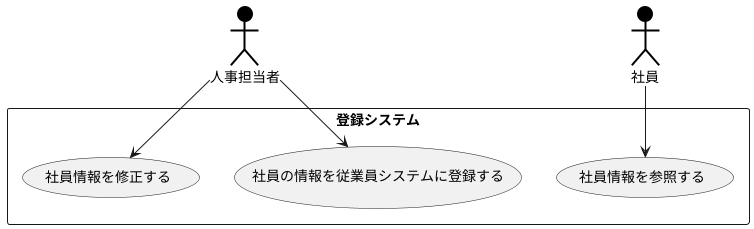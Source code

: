 @startuml 従業員登録
actor 人事担当者#000000;line:Black;line.bold;
actor 社員#000000;line:Black;line.bold;
rectangle 登録システム{
    usecase 社員の情報を従業員システムに登録する
    usecase 社員情報を参照する
    usecase 社員情報を修正する
}
人事担当者-->社員の情報を従業員システムに登録する
人事担当者-->社員情報を修正する
社員-->社員情報を参照する
@enduml